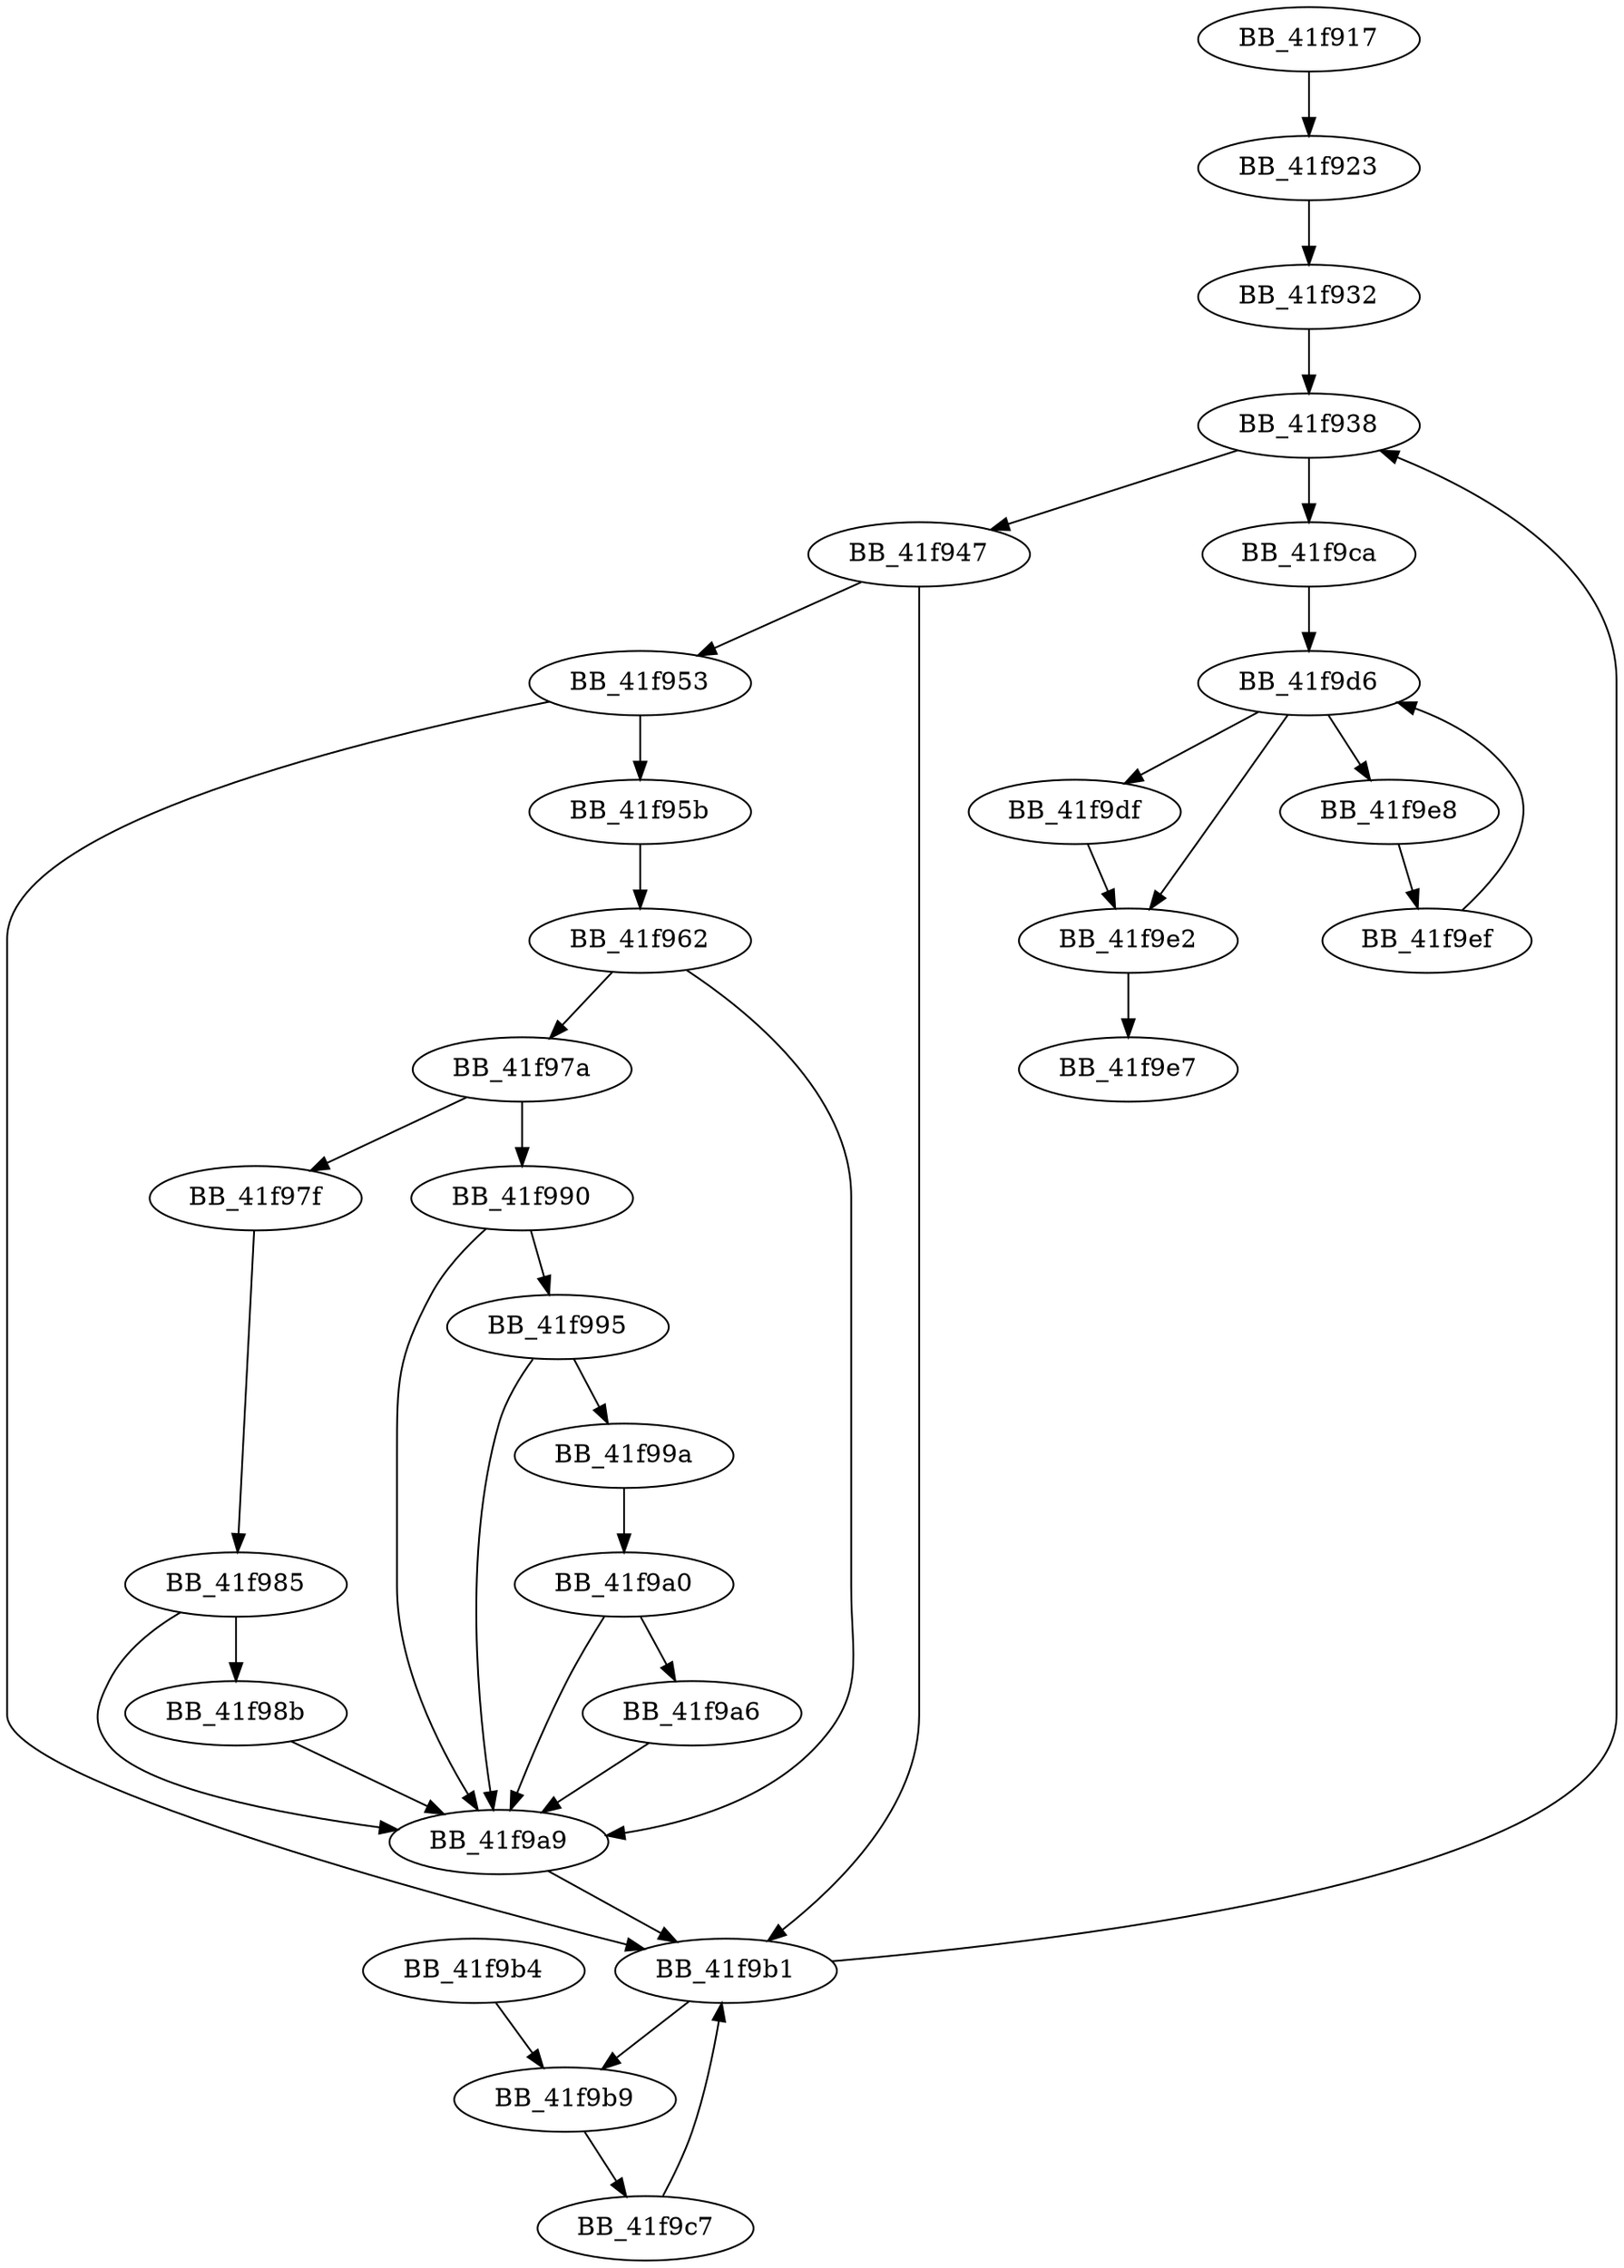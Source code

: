 DiGraph _flsall{
BB_41f917->BB_41f923
BB_41f923->BB_41f932
BB_41f932->BB_41f938
BB_41f938->BB_41f947
BB_41f938->BB_41f9ca
BB_41f947->BB_41f953
BB_41f947->BB_41f9b1
BB_41f953->BB_41f95b
BB_41f953->BB_41f9b1
BB_41f95b->BB_41f962
BB_41f962->BB_41f97a
BB_41f962->BB_41f9a9
BB_41f97a->BB_41f97f
BB_41f97a->BB_41f990
BB_41f97f->BB_41f985
BB_41f985->BB_41f98b
BB_41f985->BB_41f9a9
BB_41f98b->BB_41f9a9
BB_41f990->BB_41f995
BB_41f990->BB_41f9a9
BB_41f995->BB_41f99a
BB_41f995->BB_41f9a9
BB_41f99a->BB_41f9a0
BB_41f9a0->BB_41f9a6
BB_41f9a0->BB_41f9a9
BB_41f9a6->BB_41f9a9
BB_41f9a9->BB_41f9b1
BB_41f9b1->BB_41f938
BB_41f9b1->BB_41f9b9
BB_41f9b4->BB_41f9b9
BB_41f9b9->BB_41f9c7
BB_41f9c7->BB_41f9b1
BB_41f9ca->BB_41f9d6
BB_41f9d6->BB_41f9df
BB_41f9d6->BB_41f9e2
BB_41f9d6->BB_41f9e8
BB_41f9df->BB_41f9e2
BB_41f9e2->BB_41f9e7
BB_41f9e8->BB_41f9ef
BB_41f9ef->BB_41f9d6
}
